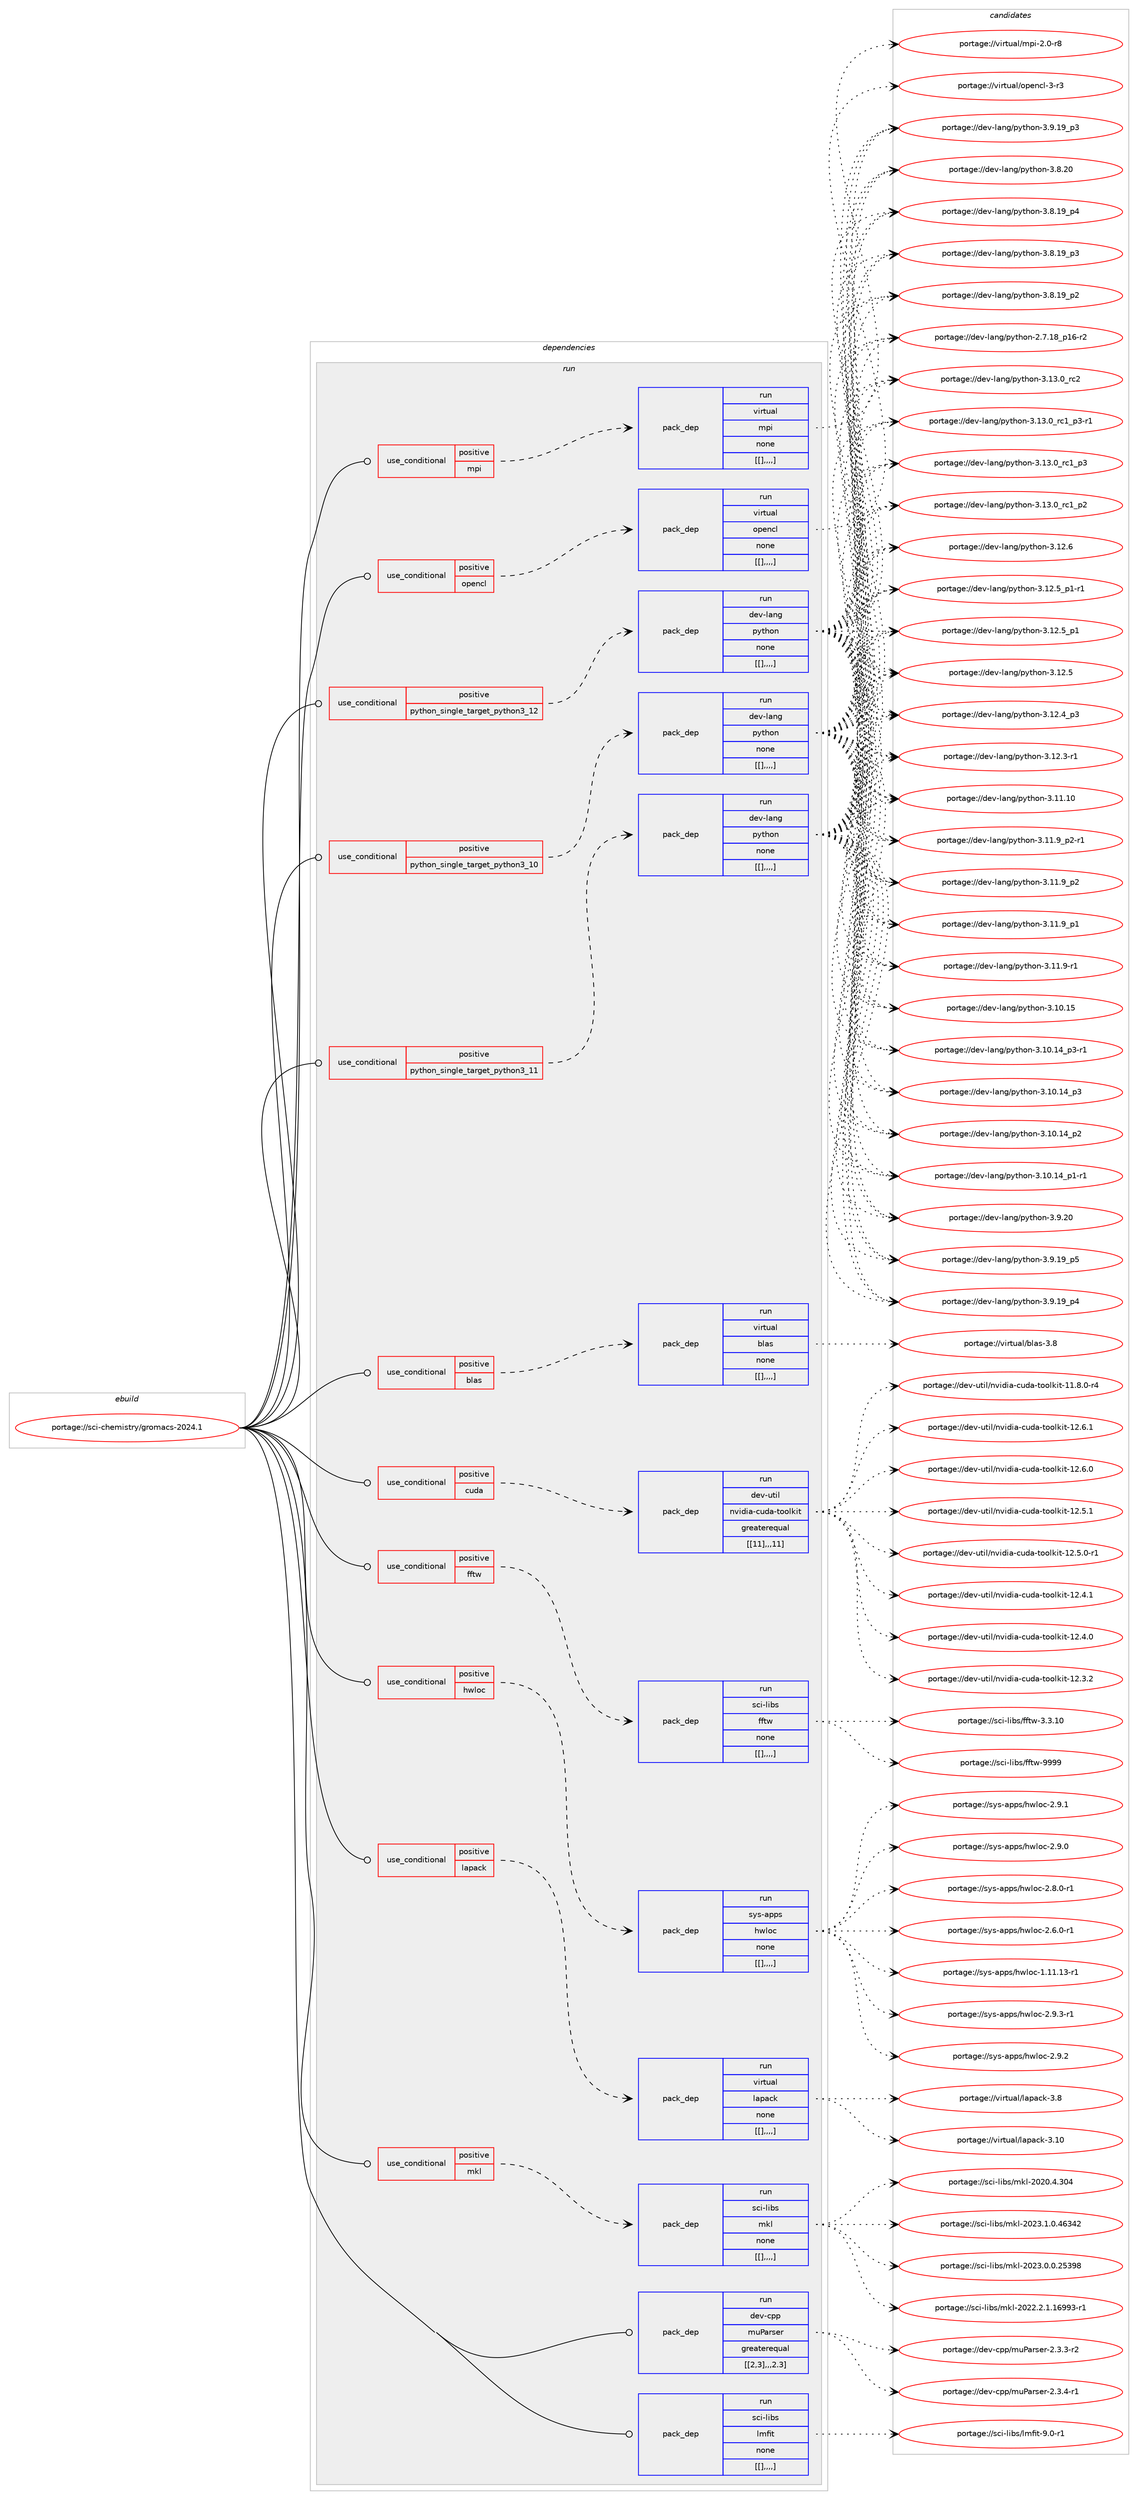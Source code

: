 digraph prolog {

# *************
# Graph options
# *************

newrank=true;
concentrate=true;
compound=true;
graph [rankdir=LR,fontname=Helvetica,fontsize=10,ranksep=1.5];#, ranksep=2.5, nodesep=0.2];
edge  [arrowhead=vee];
node  [fontname=Helvetica,fontsize=10];

# **********
# The ebuild
# **********

subgraph cluster_leftcol {
color=gray;
label=<<i>ebuild</i>>;
id [label="portage://sci-chemistry/gromacs-2024.1", color=red, width=4, href="../sci-chemistry/gromacs-2024.1.svg"];
}

# ****************
# The dependencies
# ****************

subgraph cluster_midcol {
color=gray;
label=<<i>dependencies</i>>;
subgraph cluster_compile {
fillcolor="#eeeeee";
style=filled;
label=<<i>compile</i>>;
}
subgraph cluster_compileandrun {
fillcolor="#eeeeee";
style=filled;
label=<<i>compile and run</i>>;
}
subgraph cluster_run {
fillcolor="#eeeeee";
style=filled;
label=<<i>run</i>>;
subgraph cond108064 {
dependency409886 [label=<<TABLE BORDER="0" CELLBORDER="1" CELLSPACING="0" CELLPADDING="4"><TR><TD ROWSPAN="3" CELLPADDING="10">use_conditional</TD></TR><TR><TD>positive</TD></TR><TR><TD>blas</TD></TR></TABLE>>, shape=none, color=red];
subgraph pack298861 {
dependency409887 [label=<<TABLE BORDER="0" CELLBORDER="1" CELLSPACING="0" CELLPADDING="4" WIDTH="220"><TR><TD ROWSPAN="6" CELLPADDING="30">pack_dep</TD></TR><TR><TD WIDTH="110">run</TD></TR><TR><TD>virtual</TD></TR><TR><TD>blas</TD></TR><TR><TD>none</TD></TR><TR><TD>[[],,,,]</TD></TR></TABLE>>, shape=none, color=blue];
}
dependency409886:e -> dependency409887:w [weight=20,style="dashed",arrowhead="vee"];
}
id:e -> dependency409886:w [weight=20,style="solid",arrowhead="odot"];
subgraph cond108065 {
dependency409888 [label=<<TABLE BORDER="0" CELLBORDER="1" CELLSPACING="0" CELLPADDING="4"><TR><TD ROWSPAN="3" CELLPADDING="10">use_conditional</TD></TR><TR><TD>positive</TD></TR><TR><TD>cuda</TD></TR></TABLE>>, shape=none, color=red];
subgraph pack298862 {
dependency409889 [label=<<TABLE BORDER="0" CELLBORDER="1" CELLSPACING="0" CELLPADDING="4" WIDTH="220"><TR><TD ROWSPAN="6" CELLPADDING="30">pack_dep</TD></TR><TR><TD WIDTH="110">run</TD></TR><TR><TD>dev-util</TD></TR><TR><TD>nvidia-cuda-toolkit</TD></TR><TR><TD>greaterequal</TD></TR><TR><TD>[[11],,,11]</TD></TR></TABLE>>, shape=none, color=blue];
}
dependency409888:e -> dependency409889:w [weight=20,style="dashed",arrowhead="vee"];
}
id:e -> dependency409888:w [weight=20,style="solid",arrowhead="odot"];
subgraph cond108066 {
dependency409890 [label=<<TABLE BORDER="0" CELLBORDER="1" CELLSPACING="0" CELLPADDING="4"><TR><TD ROWSPAN="3" CELLPADDING="10">use_conditional</TD></TR><TR><TD>positive</TD></TR><TR><TD>fftw</TD></TR></TABLE>>, shape=none, color=red];
subgraph pack298863 {
dependency409891 [label=<<TABLE BORDER="0" CELLBORDER="1" CELLSPACING="0" CELLPADDING="4" WIDTH="220"><TR><TD ROWSPAN="6" CELLPADDING="30">pack_dep</TD></TR><TR><TD WIDTH="110">run</TD></TR><TR><TD>sci-libs</TD></TR><TR><TD>fftw</TD></TR><TR><TD>none</TD></TR><TR><TD>[[],,,,]</TD></TR></TABLE>>, shape=none, color=blue];
}
dependency409890:e -> dependency409891:w [weight=20,style="dashed",arrowhead="vee"];
}
id:e -> dependency409890:w [weight=20,style="solid",arrowhead="odot"];
subgraph cond108067 {
dependency409892 [label=<<TABLE BORDER="0" CELLBORDER="1" CELLSPACING="0" CELLPADDING="4"><TR><TD ROWSPAN="3" CELLPADDING="10">use_conditional</TD></TR><TR><TD>positive</TD></TR><TR><TD>hwloc</TD></TR></TABLE>>, shape=none, color=red];
subgraph pack298864 {
dependency409893 [label=<<TABLE BORDER="0" CELLBORDER="1" CELLSPACING="0" CELLPADDING="4" WIDTH="220"><TR><TD ROWSPAN="6" CELLPADDING="30">pack_dep</TD></TR><TR><TD WIDTH="110">run</TD></TR><TR><TD>sys-apps</TD></TR><TR><TD>hwloc</TD></TR><TR><TD>none</TD></TR><TR><TD>[[],,,,]</TD></TR></TABLE>>, shape=none, color=blue];
}
dependency409892:e -> dependency409893:w [weight=20,style="dashed",arrowhead="vee"];
}
id:e -> dependency409892:w [weight=20,style="solid",arrowhead="odot"];
subgraph cond108068 {
dependency409894 [label=<<TABLE BORDER="0" CELLBORDER="1" CELLSPACING="0" CELLPADDING="4"><TR><TD ROWSPAN="3" CELLPADDING="10">use_conditional</TD></TR><TR><TD>positive</TD></TR><TR><TD>lapack</TD></TR></TABLE>>, shape=none, color=red];
subgraph pack298865 {
dependency409895 [label=<<TABLE BORDER="0" CELLBORDER="1" CELLSPACING="0" CELLPADDING="4" WIDTH="220"><TR><TD ROWSPAN="6" CELLPADDING="30">pack_dep</TD></TR><TR><TD WIDTH="110">run</TD></TR><TR><TD>virtual</TD></TR><TR><TD>lapack</TD></TR><TR><TD>none</TD></TR><TR><TD>[[],,,,]</TD></TR></TABLE>>, shape=none, color=blue];
}
dependency409894:e -> dependency409895:w [weight=20,style="dashed",arrowhead="vee"];
}
id:e -> dependency409894:w [weight=20,style="solid",arrowhead="odot"];
subgraph cond108069 {
dependency409896 [label=<<TABLE BORDER="0" CELLBORDER="1" CELLSPACING="0" CELLPADDING="4"><TR><TD ROWSPAN="3" CELLPADDING="10">use_conditional</TD></TR><TR><TD>positive</TD></TR><TR><TD>mkl</TD></TR></TABLE>>, shape=none, color=red];
subgraph pack298866 {
dependency409897 [label=<<TABLE BORDER="0" CELLBORDER="1" CELLSPACING="0" CELLPADDING="4" WIDTH="220"><TR><TD ROWSPAN="6" CELLPADDING="30">pack_dep</TD></TR><TR><TD WIDTH="110">run</TD></TR><TR><TD>sci-libs</TD></TR><TR><TD>mkl</TD></TR><TR><TD>none</TD></TR><TR><TD>[[],,,,]</TD></TR></TABLE>>, shape=none, color=blue];
}
dependency409896:e -> dependency409897:w [weight=20,style="dashed",arrowhead="vee"];
}
id:e -> dependency409896:w [weight=20,style="solid",arrowhead="odot"];
subgraph cond108070 {
dependency409898 [label=<<TABLE BORDER="0" CELLBORDER="1" CELLSPACING="0" CELLPADDING="4"><TR><TD ROWSPAN="3" CELLPADDING="10">use_conditional</TD></TR><TR><TD>positive</TD></TR><TR><TD>mpi</TD></TR></TABLE>>, shape=none, color=red];
subgraph pack298867 {
dependency409899 [label=<<TABLE BORDER="0" CELLBORDER="1" CELLSPACING="0" CELLPADDING="4" WIDTH="220"><TR><TD ROWSPAN="6" CELLPADDING="30">pack_dep</TD></TR><TR><TD WIDTH="110">run</TD></TR><TR><TD>virtual</TD></TR><TR><TD>mpi</TD></TR><TR><TD>none</TD></TR><TR><TD>[[],,,,]</TD></TR></TABLE>>, shape=none, color=blue];
}
dependency409898:e -> dependency409899:w [weight=20,style="dashed",arrowhead="vee"];
}
id:e -> dependency409898:w [weight=20,style="solid",arrowhead="odot"];
subgraph cond108071 {
dependency409900 [label=<<TABLE BORDER="0" CELLBORDER="1" CELLSPACING="0" CELLPADDING="4"><TR><TD ROWSPAN="3" CELLPADDING="10">use_conditional</TD></TR><TR><TD>positive</TD></TR><TR><TD>opencl</TD></TR></TABLE>>, shape=none, color=red];
subgraph pack298868 {
dependency409901 [label=<<TABLE BORDER="0" CELLBORDER="1" CELLSPACING="0" CELLPADDING="4" WIDTH="220"><TR><TD ROWSPAN="6" CELLPADDING="30">pack_dep</TD></TR><TR><TD WIDTH="110">run</TD></TR><TR><TD>virtual</TD></TR><TR><TD>opencl</TD></TR><TR><TD>none</TD></TR><TR><TD>[[],,,,]</TD></TR></TABLE>>, shape=none, color=blue];
}
dependency409900:e -> dependency409901:w [weight=20,style="dashed",arrowhead="vee"];
}
id:e -> dependency409900:w [weight=20,style="solid",arrowhead="odot"];
subgraph cond108072 {
dependency409902 [label=<<TABLE BORDER="0" CELLBORDER="1" CELLSPACING="0" CELLPADDING="4"><TR><TD ROWSPAN="3" CELLPADDING="10">use_conditional</TD></TR><TR><TD>positive</TD></TR><TR><TD>python_single_target_python3_10</TD></TR></TABLE>>, shape=none, color=red];
subgraph pack298869 {
dependency409903 [label=<<TABLE BORDER="0" CELLBORDER="1" CELLSPACING="0" CELLPADDING="4" WIDTH="220"><TR><TD ROWSPAN="6" CELLPADDING="30">pack_dep</TD></TR><TR><TD WIDTH="110">run</TD></TR><TR><TD>dev-lang</TD></TR><TR><TD>python</TD></TR><TR><TD>none</TD></TR><TR><TD>[[],,,,]</TD></TR></TABLE>>, shape=none, color=blue];
}
dependency409902:e -> dependency409903:w [weight=20,style="dashed",arrowhead="vee"];
}
id:e -> dependency409902:w [weight=20,style="solid",arrowhead="odot"];
subgraph cond108073 {
dependency409904 [label=<<TABLE BORDER="0" CELLBORDER="1" CELLSPACING="0" CELLPADDING="4"><TR><TD ROWSPAN="3" CELLPADDING="10">use_conditional</TD></TR><TR><TD>positive</TD></TR><TR><TD>python_single_target_python3_11</TD></TR></TABLE>>, shape=none, color=red];
subgraph pack298870 {
dependency409905 [label=<<TABLE BORDER="0" CELLBORDER="1" CELLSPACING="0" CELLPADDING="4" WIDTH="220"><TR><TD ROWSPAN="6" CELLPADDING="30">pack_dep</TD></TR><TR><TD WIDTH="110">run</TD></TR><TR><TD>dev-lang</TD></TR><TR><TD>python</TD></TR><TR><TD>none</TD></TR><TR><TD>[[],,,,]</TD></TR></TABLE>>, shape=none, color=blue];
}
dependency409904:e -> dependency409905:w [weight=20,style="dashed",arrowhead="vee"];
}
id:e -> dependency409904:w [weight=20,style="solid",arrowhead="odot"];
subgraph cond108074 {
dependency409906 [label=<<TABLE BORDER="0" CELLBORDER="1" CELLSPACING="0" CELLPADDING="4"><TR><TD ROWSPAN="3" CELLPADDING="10">use_conditional</TD></TR><TR><TD>positive</TD></TR><TR><TD>python_single_target_python3_12</TD></TR></TABLE>>, shape=none, color=red];
subgraph pack298871 {
dependency409907 [label=<<TABLE BORDER="0" CELLBORDER="1" CELLSPACING="0" CELLPADDING="4" WIDTH="220"><TR><TD ROWSPAN="6" CELLPADDING="30">pack_dep</TD></TR><TR><TD WIDTH="110">run</TD></TR><TR><TD>dev-lang</TD></TR><TR><TD>python</TD></TR><TR><TD>none</TD></TR><TR><TD>[[],,,,]</TD></TR></TABLE>>, shape=none, color=blue];
}
dependency409906:e -> dependency409907:w [weight=20,style="dashed",arrowhead="vee"];
}
id:e -> dependency409906:w [weight=20,style="solid",arrowhead="odot"];
subgraph pack298872 {
dependency409908 [label=<<TABLE BORDER="0" CELLBORDER="1" CELLSPACING="0" CELLPADDING="4" WIDTH="220"><TR><TD ROWSPAN="6" CELLPADDING="30">pack_dep</TD></TR><TR><TD WIDTH="110">run</TD></TR><TR><TD>dev-cpp</TD></TR><TR><TD>muParser</TD></TR><TR><TD>greaterequal</TD></TR><TR><TD>[[2,3],,,2.3]</TD></TR></TABLE>>, shape=none, color=blue];
}
id:e -> dependency409908:w [weight=20,style="solid",arrowhead="odot"];
subgraph pack298873 {
dependency409909 [label=<<TABLE BORDER="0" CELLBORDER="1" CELLSPACING="0" CELLPADDING="4" WIDTH="220"><TR><TD ROWSPAN="6" CELLPADDING="30">pack_dep</TD></TR><TR><TD WIDTH="110">run</TD></TR><TR><TD>sci-libs</TD></TR><TR><TD>lmfit</TD></TR><TR><TD>none</TD></TR><TR><TD>[[],,,,]</TD></TR></TABLE>>, shape=none, color=blue];
}
id:e -> dependency409909:w [weight=20,style="solid",arrowhead="odot"];
}
}

# **************
# The candidates
# **************

subgraph cluster_choices {
rank=same;
color=gray;
label=<<i>candidates</i>>;

subgraph choice298861 {
color=black;
nodesep=1;
choice1181051141161179710847981089711545514656 [label="portage://virtual/blas-3.8", color=red, width=4,href="../virtual/blas-3.8.svg"];
dependency409887:e -> choice1181051141161179710847981089711545514656:w [style=dotted,weight="100"];
}
subgraph choice298862 {
color=black;
nodesep=1;
choice1001011184511711610510847110118105100105974599117100974511611111110810710511645495046544649 [label="portage://dev-util/nvidia-cuda-toolkit-12.6.1", color=red, width=4,href="../dev-util/nvidia-cuda-toolkit-12.6.1.svg"];
choice1001011184511711610510847110118105100105974599117100974511611111110810710511645495046544648 [label="portage://dev-util/nvidia-cuda-toolkit-12.6.0", color=red, width=4,href="../dev-util/nvidia-cuda-toolkit-12.6.0.svg"];
choice1001011184511711610510847110118105100105974599117100974511611111110810710511645495046534649 [label="portage://dev-util/nvidia-cuda-toolkit-12.5.1", color=red, width=4,href="../dev-util/nvidia-cuda-toolkit-12.5.1.svg"];
choice10010111845117116105108471101181051001059745991171009745116111111108107105116454950465346484511449 [label="portage://dev-util/nvidia-cuda-toolkit-12.5.0-r1", color=red, width=4,href="../dev-util/nvidia-cuda-toolkit-12.5.0-r1.svg"];
choice1001011184511711610510847110118105100105974599117100974511611111110810710511645495046524649 [label="portage://dev-util/nvidia-cuda-toolkit-12.4.1", color=red, width=4,href="../dev-util/nvidia-cuda-toolkit-12.4.1.svg"];
choice1001011184511711610510847110118105100105974599117100974511611111110810710511645495046524648 [label="portage://dev-util/nvidia-cuda-toolkit-12.4.0", color=red, width=4,href="../dev-util/nvidia-cuda-toolkit-12.4.0.svg"];
choice1001011184511711610510847110118105100105974599117100974511611111110810710511645495046514650 [label="portage://dev-util/nvidia-cuda-toolkit-12.3.2", color=red, width=4,href="../dev-util/nvidia-cuda-toolkit-12.3.2.svg"];
choice10010111845117116105108471101181051001059745991171009745116111111108107105116454949465646484511452 [label="portage://dev-util/nvidia-cuda-toolkit-11.8.0-r4", color=red, width=4,href="../dev-util/nvidia-cuda-toolkit-11.8.0-r4.svg"];
dependency409889:e -> choice1001011184511711610510847110118105100105974599117100974511611111110810710511645495046544649:w [style=dotted,weight="100"];
dependency409889:e -> choice1001011184511711610510847110118105100105974599117100974511611111110810710511645495046544648:w [style=dotted,weight="100"];
dependency409889:e -> choice1001011184511711610510847110118105100105974599117100974511611111110810710511645495046534649:w [style=dotted,weight="100"];
dependency409889:e -> choice10010111845117116105108471101181051001059745991171009745116111111108107105116454950465346484511449:w [style=dotted,weight="100"];
dependency409889:e -> choice1001011184511711610510847110118105100105974599117100974511611111110810710511645495046524649:w [style=dotted,weight="100"];
dependency409889:e -> choice1001011184511711610510847110118105100105974599117100974511611111110810710511645495046524648:w [style=dotted,weight="100"];
dependency409889:e -> choice1001011184511711610510847110118105100105974599117100974511611111110810710511645495046514650:w [style=dotted,weight="100"];
dependency409889:e -> choice10010111845117116105108471101181051001059745991171009745116111111108107105116454949465646484511452:w [style=dotted,weight="100"];
}
subgraph choice298863 {
color=black;
nodesep=1;
choice115991054510810598115471021021161194557575757 [label="portage://sci-libs/fftw-9999", color=red, width=4,href="../sci-libs/fftw-9999.svg"];
choice1159910545108105981154710210211611945514651464948 [label="portage://sci-libs/fftw-3.3.10", color=red, width=4,href="../sci-libs/fftw-3.3.10.svg"];
dependency409891:e -> choice115991054510810598115471021021161194557575757:w [style=dotted,weight="100"];
dependency409891:e -> choice1159910545108105981154710210211611945514651464948:w [style=dotted,weight="100"];
}
subgraph choice298864 {
color=black;
nodesep=1;
choice115121115459711211211547104119108111994550465746514511449 [label="portage://sys-apps/hwloc-2.9.3-r1", color=red, width=4,href="../sys-apps/hwloc-2.9.3-r1.svg"];
choice11512111545971121121154710411910811199455046574650 [label="portage://sys-apps/hwloc-2.9.2", color=red, width=4,href="../sys-apps/hwloc-2.9.2.svg"];
choice11512111545971121121154710411910811199455046574649 [label="portage://sys-apps/hwloc-2.9.1", color=red, width=4,href="../sys-apps/hwloc-2.9.1.svg"];
choice11512111545971121121154710411910811199455046574648 [label="portage://sys-apps/hwloc-2.9.0", color=red, width=4,href="../sys-apps/hwloc-2.9.0.svg"];
choice115121115459711211211547104119108111994550465646484511449 [label="portage://sys-apps/hwloc-2.8.0-r1", color=red, width=4,href="../sys-apps/hwloc-2.8.0-r1.svg"];
choice115121115459711211211547104119108111994550465446484511449 [label="portage://sys-apps/hwloc-2.6.0-r1", color=red, width=4,href="../sys-apps/hwloc-2.6.0-r1.svg"];
choice1151211154597112112115471041191081119945494649494649514511449 [label="portage://sys-apps/hwloc-1.11.13-r1", color=red, width=4,href="../sys-apps/hwloc-1.11.13-r1.svg"];
dependency409893:e -> choice115121115459711211211547104119108111994550465746514511449:w [style=dotted,weight="100"];
dependency409893:e -> choice11512111545971121121154710411910811199455046574650:w [style=dotted,weight="100"];
dependency409893:e -> choice11512111545971121121154710411910811199455046574649:w [style=dotted,weight="100"];
dependency409893:e -> choice11512111545971121121154710411910811199455046574648:w [style=dotted,weight="100"];
dependency409893:e -> choice115121115459711211211547104119108111994550465646484511449:w [style=dotted,weight="100"];
dependency409893:e -> choice115121115459711211211547104119108111994550465446484511449:w [style=dotted,weight="100"];
dependency409893:e -> choice1151211154597112112115471041191081119945494649494649514511449:w [style=dotted,weight="100"];
}
subgraph choice298865 {
color=black;
nodesep=1;
choice11810511411611797108471089711297991074551464948 [label="portage://virtual/lapack-3.10", color=red, width=4,href="../virtual/lapack-3.10.svg"];
choice118105114116117971084710897112979910745514656 [label="portage://virtual/lapack-3.8", color=red, width=4,href="../virtual/lapack-3.8.svg"];
dependency409895:e -> choice11810511411611797108471089711297991074551464948:w [style=dotted,weight="100"];
dependency409895:e -> choice118105114116117971084710897112979910745514656:w [style=dotted,weight="100"];
}
subgraph choice298866 {
color=black;
nodesep=1;
choice11599105451081059811547109107108455048505146494648465254515250 [label="portage://sci-libs/mkl-2023.1.0.46342", color=red, width=4,href="../sci-libs/mkl-2023.1.0.46342.svg"];
choice11599105451081059811547109107108455048505146484648465053515756 [label="portage://sci-libs/mkl-2023.0.0.25398", color=red, width=4,href="../sci-libs/mkl-2023.0.0.25398.svg"];
choice115991054510810598115471091071084550485050465046494649545757514511449 [label="portage://sci-libs/mkl-2022.2.1.16993-r1", color=red, width=4,href="../sci-libs/mkl-2022.2.1.16993-r1.svg"];
choice115991054510810598115471091071084550485048465246514852 [label="portage://sci-libs/mkl-2020.4.304", color=red, width=4,href="../sci-libs/mkl-2020.4.304.svg"];
dependency409897:e -> choice11599105451081059811547109107108455048505146494648465254515250:w [style=dotted,weight="100"];
dependency409897:e -> choice11599105451081059811547109107108455048505146484648465053515756:w [style=dotted,weight="100"];
dependency409897:e -> choice115991054510810598115471091071084550485050465046494649545757514511449:w [style=dotted,weight="100"];
dependency409897:e -> choice115991054510810598115471091071084550485048465246514852:w [style=dotted,weight="100"];
}
subgraph choice298867 {
color=black;
nodesep=1;
choice1181051141161179710847109112105455046484511456 [label="portage://virtual/mpi-2.0-r8", color=red, width=4,href="../virtual/mpi-2.0-r8.svg"];
dependency409899:e -> choice1181051141161179710847109112105455046484511456:w [style=dotted,weight="100"];
}
subgraph choice298868 {
color=black;
nodesep=1;
choice11810511411611797108471111121011109910845514511451 [label="portage://virtual/opencl-3-r3", color=red, width=4,href="../virtual/opencl-3-r3.svg"];
dependency409901:e -> choice11810511411611797108471111121011109910845514511451:w [style=dotted,weight="100"];
}
subgraph choice298869 {
color=black;
nodesep=1;
choice10010111845108971101034711212111610411111045514649514648951149950 [label="portage://dev-lang/python-3.13.0_rc2", color=red, width=4,href="../dev-lang/python-3.13.0_rc2.svg"];
choice1001011184510897110103471121211161041111104551464951464895114994995112514511449 [label="portage://dev-lang/python-3.13.0_rc1_p3-r1", color=red, width=4,href="../dev-lang/python-3.13.0_rc1_p3-r1.svg"];
choice100101118451089711010347112121116104111110455146495146489511499499511251 [label="portage://dev-lang/python-3.13.0_rc1_p3", color=red, width=4,href="../dev-lang/python-3.13.0_rc1_p3.svg"];
choice100101118451089711010347112121116104111110455146495146489511499499511250 [label="portage://dev-lang/python-3.13.0_rc1_p2", color=red, width=4,href="../dev-lang/python-3.13.0_rc1_p2.svg"];
choice10010111845108971101034711212111610411111045514649504654 [label="portage://dev-lang/python-3.12.6", color=red, width=4,href="../dev-lang/python-3.12.6.svg"];
choice1001011184510897110103471121211161041111104551464950465395112494511449 [label="portage://dev-lang/python-3.12.5_p1-r1", color=red, width=4,href="../dev-lang/python-3.12.5_p1-r1.svg"];
choice100101118451089711010347112121116104111110455146495046539511249 [label="portage://dev-lang/python-3.12.5_p1", color=red, width=4,href="../dev-lang/python-3.12.5_p1.svg"];
choice10010111845108971101034711212111610411111045514649504653 [label="portage://dev-lang/python-3.12.5", color=red, width=4,href="../dev-lang/python-3.12.5.svg"];
choice100101118451089711010347112121116104111110455146495046529511251 [label="portage://dev-lang/python-3.12.4_p3", color=red, width=4,href="../dev-lang/python-3.12.4_p3.svg"];
choice100101118451089711010347112121116104111110455146495046514511449 [label="portage://dev-lang/python-3.12.3-r1", color=red, width=4,href="../dev-lang/python-3.12.3-r1.svg"];
choice1001011184510897110103471121211161041111104551464949464948 [label="portage://dev-lang/python-3.11.10", color=red, width=4,href="../dev-lang/python-3.11.10.svg"];
choice1001011184510897110103471121211161041111104551464949465795112504511449 [label="portage://dev-lang/python-3.11.9_p2-r1", color=red, width=4,href="../dev-lang/python-3.11.9_p2-r1.svg"];
choice100101118451089711010347112121116104111110455146494946579511250 [label="portage://dev-lang/python-3.11.9_p2", color=red, width=4,href="../dev-lang/python-3.11.9_p2.svg"];
choice100101118451089711010347112121116104111110455146494946579511249 [label="portage://dev-lang/python-3.11.9_p1", color=red, width=4,href="../dev-lang/python-3.11.9_p1.svg"];
choice100101118451089711010347112121116104111110455146494946574511449 [label="portage://dev-lang/python-3.11.9-r1", color=red, width=4,href="../dev-lang/python-3.11.9-r1.svg"];
choice1001011184510897110103471121211161041111104551464948464953 [label="portage://dev-lang/python-3.10.15", color=red, width=4,href="../dev-lang/python-3.10.15.svg"];
choice100101118451089711010347112121116104111110455146494846495295112514511449 [label="portage://dev-lang/python-3.10.14_p3-r1", color=red, width=4,href="../dev-lang/python-3.10.14_p3-r1.svg"];
choice10010111845108971101034711212111610411111045514649484649529511251 [label="portage://dev-lang/python-3.10.14_p3", color=red, width=4,href="../dev-lang/python-3.10.14_p3.svg"];
choice10010111845108971101034711212111610411111045514649484649529511250 [label="portage://dev-lang/python-3.10.14_p2", color=red, width=4,href="../dev-lang/python-3.10.14_p2.svg"];
choice100101118451089711010347112121116104111110455146494846495295112494511449 [label="portage://dev-lang/python-3.10.14_p1-r1", color=red, width=4,href="../dev-lang/python-3.10.14_p1-r1.svg"];
choice10010111845108971101034711212111610411111045514657465048 [label="portage://dev-lang/python-3.9.20", color=red, width=4,href="../dev-lang/python-3.9.20.svg"];
choice100101118451089711010347112121116104111110455146574649579511253 [label="portage://dev-lang/python-3.9.19_p5", color=red, width=4,href="../dev-lang/python-3.9.19_p5.svg"];
choice100101118451089711010347112121116104111110455146574649579511252 [label="portage://dev-lang/python-3.9.19_p4", color=red, width=4,href="../dev-lang/python-3.9.19_p4.svg"];
choice100101118451089711010347112121116104111110455146574649579511251 [label="portage://dev-lang/python-3.9.19_p3", color=red, width=4,href="../dev-lang/python-3.9.19_p3.svg"];
choice10010111845108971101034711212111610411111045514656465048 [label="portage://dev-lang/python-3.8.20", color=red, width=4,href="../dev-lang/python-3.8.20.svg"];
choice100101118451089711010347112121116104111110455146564649579511252 [label="portage://dev-lang/python-3.8.19_p4", color=red, width=4,href="../dev-lang/python-3.8.19_p4.svg"];
choice100101118451089711010347112121116104111110455146564649579511251 [label="portage://dev-lang/python-3.8.19_p3", color=red, width=4,href="../dev-lang/python-3.8.19_p3.svg"];
choice100101118451089711010347112121116104111110455146564649579511250 [label="portage://dev-lang/python-3.8.19_p2", color=red, width=4,href="../dev-lang/python-3.8.19_p2.svg"];
choice100101118451089711010347112121116104111110455046554649569511249544511450 [label="portage://dev-lang/python-2.7.18_p16-r2", color=red, width=4,href="../dev-lang/python-2.7.18_p16-r2.svg"];
dependency409903:e -> choice10010111845108971101034711212111610411111045514649514648951149950:w [style=dotted,weight="100"];
dependency409903:e -> choice1001011184510897110103471121211161041111104551464951464895114994995112514511449:w [style=dotted,weight="100"];
dependency409903:e -> choice100101118451089711010347112121116104111110455146495146489511499499511251:w [style=dotted,weight="100"];
dependency409903:e -> choice100101118451089711010347112121116104111110455146495146489511499499511250:w [style=dotted,weight="100"];
dependency409903:e -> choice10010111845108971101034711212111610411111045514649504654:w [style=dotted,weight="100"];
dependency409903:e -> choice1001011184510897110103471121211161041111104551464950465395112494511449:w [style=dotted,weight="100"];
dependency409903:e -> choice100101118451089711010347112121116104111110455146495046539511249:w [style=dotted,weight="100"];
dependency409903:e -> choice10010111845108971101034711212111610411111045514649504653:w [style=dotted,weight="100"];
dependency409903:e -> choice100101118451089711010347112121116104111110455146495046529511251:w [style=dotted,weight="100"];
dependency409903:e -> choice100101118451089711010347112121116104111110455146495046514511449:w [style=dotted,weight="100"];
dependency409903:e -> choice1001011184510897110103471121211161041111104551464949464948:w [style=dotted,weight="100"];
dependency409903:e -> choice1001011184510897110103471121211161041111104551464949465795112504511449:w [style=dotted,weight="100"];
dependency409903:e -> choice100101118451089711010347112121116104111110455146494946579511250:w [style=dotted,weight="100"];
dependency409903:e -> choice100101118451089711010347112121116104111110455146494946579511249:w [style=dotted,weight="100"];
dependency409903:e -> choice100101118451089711010347112121116104111110455146494946574511449:w [style=dotted,weight="100"];
dependency409903:e -> choice1001011184510897110103471121211161041111104551464948464953:w [style=dotted,weight="100"];
dependency409903:e -> choice100101118451089711010347112121116104111110455146494846495295112514511449:w [style=dotted,weight="100"];
dependency409903:e -> choice10010111845108971101034711212111610411111045514649484649529511251:w [style=dotted,weight="100"];
dependency409903:e -> choice10010111845108971101034711212111610411111045514649484649529511250:w [style=dotted,weight="100"];
dependency409903:e -> choice100101118451089711010347112121116104111110455146494846495295112494511449:w [style=dotted,weight="100"];
dependency409903:e -> choice10010111845108971101034711212111610411111045514657465048:w [style=dotted,weight="100"];
dependency409903:e -> choice100101118451089711010347112121116104111110455146574649579511253:w [style=dotted,weight="100"];
dependency409903:e -> choice100101118451089711010347112121116104111110455146574649579511252:w [style=dotted,weight="100"];
dependency409903:e -> choice100101118451089711010347112121116104111110455146574649579511251:w [style=dotted,weight="100"];
dependency409903:e -> choice10010111845108971101034711212111610411111045514656465048:w [style=dotted,weight="100"];
dependency409903:e -> choice100101118451089711010347112121116104111110455146564649579511252:w [style=dotted,weight="100"];
dependency409903:e -> choice100101118451089711010347112121116104111110455146564649579511251:w [style=dotted,weight="100"];
dependency409903:e -> choice100101118451089711010347112121116104111110455146564649579511250:w [style=dotted,weight="100"];
dependency409903:e -> choice100101118451089711010347112121116104111110455046554649569511249544511450:w [style=dotted,weight="100"];
}
subgraph choice298870 {
color=black;
nodesep=1;
choice10010111845108971101034711212111610411111045514649514648951149950 [label="portage://dev-lang/python-3.13.0_rc2", color=red, width=4,href="../dev-lang/python-3.13.0_rc2.svg"];
choice1001011184510897110103471121211161041111104551464951464895114994995112514511449 [label="portage://dev-lang/python-3.13.0_rc1_p3-r1", color=red, width=4,href="../dev-lang/python-3.13.0_rc1_p3-r1.svg"];
choice100101118451089711010347112121116104111110455146495146489511499499511251 [label="portage://dev-lang/python-3.13.0_rc1_p3", color=red, width=4,href="../dev-lang/python-3.13.0_rc1_p3.svg"];
choice100101118451089711010347112121116104111110455146495146489511499499511250 [label="portage://dev-lang/python-3.13.0_rc1_p2", color=red, width=4,href="../dev-lang/python-3.13.0_rc1_p2.svg"];
choice10010111845108971101034711212111610411111045514649504654 [label="portage://dev-lang/python-3.12.6", color=red, width=4,href="../dev-lang/python-3.12.6.svg"];
choice1001011184510897110103471121211161041111104551464950465395112494511449 [label="portage://dev-lang/python-3.12.5_p1-r1", color=red, width=4,href="../dev-lang/python-3.12.5_p1-r1.svg"];
choice100101118451089711010347112121116104111110455146495046539511249 [label="portage://dev-lang/python-3.12.5_p1", color=red, width=4,href="../dev-lang/python-3.12.5_p1.svg"];
choice10010111845108971101034711212111610411111045514649504653 [label="portage://dev-lang/python-3.12.5", color=red, width=4,href="../dev-lang/python-3.12.5.svg"];
choice100101118451089711010347112121116104111110455146495046529511251 [label="portage://dev-lang/python-3.12.4_p3", color=red, width=4,href="../dev-lang/python-3.12.4_p3.svg"];
choice100101118451089711010347112121116104111110455146495046514511449 [label="portage://dev-lang/python-3.12.3-r1", color=red, width=4,href="../dev-lang/python-3.12.3-r1.svg"];
choice1001011184510897110103471121211161041111104551464949464948 [label="portage://dev-lang/python-3.11.10", color=red, width=4,href="../dev-lang/python-3.11.10.svg"];
choice1001011184510897110103471121211161041111104551464949465795112504511449 [label="portage://dev-lang/python-3.11.9_p2-r1", color=red, width=4,href="../dev-lang/python-3.11.9_p2-r1.svg"];
choice100101118451089711010347112121116104111110455146494946579511250 [label="portage://dev-lang/python-3.11.9_p2", color=red, width=4,href="../dev-lang/python-3.11.9_p2.svg"];
choice100101118451089711010347112121116104111110455146494946579511249 [label="portage://dev-lang/python-3.11.9_p1", color=red, width=4,href="../dev-lang/python-3.11.9_p1.svg"];
choice100101118451089711010347112121116104111110455146494946574511449 [label="portage://dev-lang/python-3.11.9-r1", color=red, width=4,href="../dev-lang/python-3.11.9-r1.svg"];
choice1001011184510897110103471121211161041111104551464948464953 [label="portage://dev-lang/python-3.10.15", color=red, width=4,href="../dev-lang/python-3.10.15.svg"];
choice100101118451089711010347112121116104111110455146494846495295112514511449 [label="portage://dev-lang/python-3.10.14_p3-r1", color=red, width=4,href="../dev-lang/python-3.10.14_p3-r1.svg"];
choice10010111845108971101034711212111610411111045514649484649529511251 [label="portage://dev-lang/python-3.10.14_p3", color=red, width=4,href="../dev-lang/python-3.10.14_p3.svg"];
choice10010111845108971101034711212111610411111045514649484649529511250 [label="portage://dev-lang/python-3.10.14_p2", color=red, width=4,href="../dev-lang/python-3.10.14_p2.svg"];
choice100101118451089711010347112121116104111110455146494846495295112494511449 [label="portage://dev-lang/python-3.10.14_p1-r1", color=red, width=4,href="../dev-lang/python-3.10.14_p1-r1.svg"];
choice10010111845108971101034711212111610411111045514657465048 [label="portage://dev-lang/python-3.9.20", color=red, width=4,href="../dev-lang/python-3.9.20.svg"];
choice100101118451089711010347112121116104111110455146574649579511253 [label="portage://dev-lang/python-3.9.19_p5", color=red, width=4,href="../dev-lang/python-3.9.19_p5.svg"];
choice100101118451089711010347112121116104111110455146574649579511252 [label="portage://dev-lang/python-3.9.19_p4", color=red, width=4,href="../dev-lang/python-3.9.19_p4.svg"];
choice100101118451089711010347112121116104111110455146574649579511251 [label="portage://dev-lang/python-3.9.19_p3", color=red, width=4,href="../dev-lang/python-3.9.19_p3.svg"];
choice10010111845108971101034711212111610411111045514656465048 [label="portage://dev-lang/python-3.8.20", color=red, width=4,href="../dev-lang/python-3.8.20.svg"];
choice100101118451089711010347112121116104111110455146564649579511252 [label="portage://dev-lang/python-3.8.19_p4", color=red, width=4,href="../dev-lang/python-3.8.19_p4.svg"];
choice100101118451089711010347112121116104111110455146564649579511251 [label="portage://dev-lang/python-3.8.19_p3", color=red, width=4,href="../dev-lang/python-3.8.19_p3.svg"];
choice100101118451089711010347112121116104111110455146564649579511250 [label="portage://dev-lang/python-3.8.19_p2", color=red, width=4,href="../dev-lang/python-3.8.19_p2.svg"];
choice100101118451089711010347112121116104111110455046554649569511249544511450 [label="portage://dev-lang/python-2.7.18_p16-r2", color=red, width=4,href="../dev-lang/python-2.7.18_p16-r2.svg"];
dependency409905:e -> choice10010111845108971101034711212111610411111045514649514648951149950:w [style=dotted,weight="100"];
dependency409905:e -> choice1001011184510897110103471121211161041111104551464951464895114994995112514511449:w [style=dotted,weight="100"];
dependency409905:e -> choice100101118451089711010347112121116104111110455146495146489511499499511251:w [style=dotted,weight="100"];
dependency409905:e -> choice100101118451089711010347112121116104111110455146495146489511499499511250:w [style=dotted,weight="100"];
dependency409905:e -> choice10010111845108971101034711212111610411111045514649504654:w [style=dotted,weight="100"];
dependency409905:e -> choice1001011184510897110103471121211161041111104551464950465395112494511449:w [style=dotted,weight="100"];
dependency409905:e -> choice100101118451089711010347112121116104111110455146495046539511249:w [style=dotted,weight="100"];
dependency409905:e -> choice10010111845108971101034711212111610411111045514649504653:w [style=dotted,weight="100"];
dependency409905:e -> choice100101118451089711010347112121116104111110455146495046529511251:w [style=dotted,weight="100"];
dependency409905:e -> choice100101118451089711010347112121116104111110455146495046514511449:w [style=dotted,weight="100"];
dependency409905:e -> choice1001011184510897110103471121211161041111104551464949464948:w [style=dotted,weight="100"];
dependency409905:e -> choice1001011184510897110103471121211161041111104551464949465795112504511449:w [style=dotted,weight="100"];
dependency409905:e -> choice100101118451089711010347112121116104111110455146494946579511250:w [style=dotted,weight="100"];
dependency409905:e -> choice100101118451089711010347112121116104111110455146494946579511249:w [style=dotted,weight="100"];
dependency409905:e -> choice100101118451089711010347112121116104111110455146494946574511449:w [style=dotted,weight="100"];
dependency409905:e -> choice1001011184510897110103471121211161041111104551464948464953:w [style=dotted,weight="100"];
dependency409905:e -> choice100101118451089711010347112121116104111110455146494846495295112514511449:w [style=dotted,weight="100"];
dependency409905:e -> choice10010111845108971101034711212111610411111045514649484649529511251:w [style=dotted,weight="100"];
dependency409905:e -> choice10010111845108971101034711212111610411111045514649484649529511250:w [style=dotted,weight="100"];
dependency409905:e -> choice100101118451089711010347112121116104111110455146494846495295112494511449:w [style=dotted,weight="100"];
dependency409905:e -> choice10010111845108971101034711212111610411111045514657465048:w [style=dotted,weight="100"];
dependency409905:e -> choice100101118451089711010347112121116104111110455146574649579511253:w [style=dotted,weight="100"];
dependency409905:e -> choice100101118451089711010347112121116104111110455146574649579511252:w [style=dotted,weight="100"];
dependency409905:e -> choice100101118451089711010347112121116104111110455146574649579511251:w [style=dotted,weight="100"];
dependency409905:e -> choice10010111845108971101034711212111610411111045514656465048:w [style=dotted,weight="100"];
dependency409905:e -> choice100101118451089711010347112121116104111110455146564649579511252:w [style=dotted,weight="100"];
dependency409905:e -> choice100101118451089711010347112121116104111110455146564649579511251:w [style=dotted,weight="100"];
dependency409905:e -> choice100101118451089711010347112121116104111110455146564649579511250:w [style=dotted,weight="100"];
dependency409905:e -> choice100101118451089711010347112121116104111110455046554649569511249544511450:w [style=dotted,weight="100"];
}
subgraph choice298871 {
color=black;
nodesep=1;
choice10010111845108971101034711212111610411111045514649514648951149950 [label="portage://dev-lang/python-3.13.0_rc2", color=red, width=4,href="../dev-lang/python-3.13.0_rc2.svg"];
choice1001011184510897110103471121211161041111104551464951464895114994995112514511449 [label="portage://dev-lang/python-3.13.0_rc1_p3-r1", color=red, width=4,href="../dev-lang/python-3.13.0_rc1_p3-r1.svg"];
choice100101118451089711010347112121116104111110455146495146489511499499511251 [label="portage://dev-lang/python-3.13.0_rc1_p3", color=red, width=4,href="../dev-lang/python-3.13.0_rc1_p3.svg"];
choice100101118451089711010347112121116104111110455146495146489511499499511250 [label="portage://dev-lang/python-3.13.0_rc1_p2", color=red, width=4,href="../dev-lang/python-3.13.0_rc1_p2.svg"];
choice10010111845108971101034711212111610411111045514649504654 [label="portage://dev-lang/python-3.12.6", color=red, width=4,href="../dev-lang/python-3.12.6.svg"];
choice1001011184510897110103471121211161041111104551464950465395112494511449 [label="portage://dev-lang/python-3.12.5_p1-r1", color=red, width=4,href="../dev-lang/python-3.12.5_p1-r1.svg"];
choice100101118451089711010347112121116104111110455146495046539511249 [label="portage://dev-lang/python-3.12.5_p1", color=red, width=4,href="../dev-lang/python-3.12.5_p1.svg"];
choice10010111845108971101034711212111610411111045514649504653 [label="portage://dev-lang/python-3.12.5", color=red, width=4,href="../dev-lang/python-3.12.5.svg"];
choice100101118451089711010347112121116104111110455146495046529511251 [label="portage://dev-lang/python-3.12.4_p3", color=red, width=4,href="../dev-lang/python-3.12.4_p3.svg"];
choice100101118451089711010347112121116104111110455146495046514511449 [label="portage://dev-lang/python-3.12.3-r1", color=red, width=4,href="../dev-lang/python-3.12.3-r1.svg"];
choice1001011184510897110103471121211161041111104551464949464948 [label="portage://dev-lang/python-3.11.10", color=red, width=4,href="../dev-lang/python-3.11.10.svg"];
choice1001011184510897110103471121211161041111104551464949465795112504511449 [label="portage://dev-lang/python-3.11.9_p2-r1", color=red, width=4,href="../dev-lang/python-3.11.9_p2-r1.svg"];
choice100101118451089711010347112121116104111110455146494946579511250 [label="portage://dev-lang/python-3.11.9_p2", color=red, width=4,href="../dev-lang/python-3.11.9_p2.svg"];
choice100101118451089711010347112121116104111110455146494946579511249 [label="portage://dev-lang/python-3.11.9_p1", color=red, width=4,href="../dev-lang/python-3.11.9_p1.svg"];
choice100101118451089711010347112121116104111110455146494946574511449 [label="portage://dev-lang/python-3.11.9-r1", color=red, width=4,href="../dev-lang/python-3.11.9-r1.svg"];
choice1001011184510897110103471121211161041111104551464948464953 [label="portage://dev-lang/python-3.10.15", color=red, width=4,href="../dev-lang/python-3.10.15.svg"];
choice100101118451089711010347112121116104111110455146494846495295112514511449 [label="portage://dev-lang/python-3.10.14_p3-r1", color=red, width=4,href="../dev-lang/python-3.10.14_p3-r1.svg"];
choice10010111845108971101034711212111610411111045514649484649529511251 [label="portage://dev-lang/python-3.10.14_p3", color=red, width=4,href="../dev-lang/python-3.10.14_p3.svg"];
choice10010111845108971101034711212111610411111045514649484649529511250 [label="portage://dev-lang/python-3.10.14_p2", color=red, width=4,href="../dev-lang/python-3.10.14_p2.svg"];
choice100101118451089711010347112121116104111110455146494846495295112494511449 [label="portage://dev-lang/python-3.10.14_p1-r1", color=red, width=4,href="../dev-lang/python-3.10.14_p1-r1.svg"];
choice10010111845108971101034711212111610411111045514657465048 [label="portage://dev-lang/python-3.9.20", color=red, width=4,href="../dev-lang/python-3.9.20.svg"];
choice100101118451089711010347112121116104111110455146574649579511253 [label="portage://dev-lang/python-3.9.19_p5", color=red, width=4,href="../dev-lang/python-3.9.19_p5.svg"];
choice100101118451089711010347112121116104111110455146574649579511252 [label="portage://dev-lang/python-3.9.19_p4", color=red, width=4,href="../dev-lang/python-3.9.19_p4.svg"];
choice100101118451089711010347112121116104111110455146574649579511251 [label="portage://dev-lang/python-3.9.19_p3", color=red, width=4,href="../dev-lang/python-3.9.19_p3.svg"];
choice10010111845108971101034711212111610411111045514656465048 [label="portage://dev-lang/python-3.8.20", color=red, width=4,href="../dev-lang/python-3.8.20.svg"];
choice100101118451089711010347112121116104111110455146564649579511252 [label="portage://dev-lang/python-3.8.19_p4", color=red, width=4,href="../dev-lang/python-3.8.19_p4.svg"];
choice100101118451089711010347112121116104111110455146564649579511251 [label="portage://dev-lang/python-3.8.19_p3", color=red, width=4,href="../dev-lang/python-3.8.19_p3.svg"];
choice100101118451089711010347112121116104111110455146564649579511250 [label="portage://dev-lang/python-3.8.19_p2", color=red, width=4,href="../dev-lang/python-3.8.19_p2.svg"];
choice100101118451089711010347112121116104111110455046554649569511249544511450 [label="portage://dev-lang/python-2.7.18_p16-r2", color=red, width=4,href="../dev-lang/python-2.7.18_p16-r2.svg"];
dependency409907:e -> choice10010111845108971101034711212111610411111045514649514648951149950:w [style=dotted,weight="100"];
dependency409907:e -> choice1001011184510897110103471121211161041111104551464951464895114994995112514511449:w [style=dotted,weight="100"];
dependency409907:e -> choice100101118451089711010347112121116104111110455146495146489511499499511251:w [style=dotted,weight="100"];
dependency409907:e -> choice100101118451089711010347112121116104111110455146495146489511499499511250:w [style=dotted,weight="100"];
dependency409907:e -> choice10010111845108971101034711212111610411111045514649504654:w [style=dotted,weight="100"];
dependency409907:e -> choice1001011184510897110103471121211161041111104551464950465395112494511449:w [style=dotted,weight="100"];
dependency409907:e -> choice100101118451089711010347112121116104111110455146495046539511249:w [style=dotted,weight="100"];
dependency409907:e -> choice10010111845108971101034711212111610411111045514649504653:w [style=dotted,weight="100"];
dependency409907:e -> choice100101118451089711010347112121116104111110455146495046529511251:w [style=dotted,weight="100"];
dependency409907:e -> choice100101118451089711010347112121116104111110455146495046514511449:w [style=dotted,weight="100"];
dependency409907:e -> choice1001011184510897110103471121211161041111104551464949464948:w [style=dotted,weight="100"];
dependency409907:e -> choice1001011184510897110103471121211161041111104551464949465795112504511449:w [style=dotted,weight="100"];
dependency409907:e -> choice100101118451089711010347112121116104111110455146494946579511250:w [style=dotted,weight="100"];
dependency409907:e -> choice100101118451089711010347112121116104111110455146494946579511249:w [style=dotted,weight="100"];
dependency409907:e -> choice100101118451089711010347112121116104111110455146494946574511449:w [style=dotted,weight="100"];
dependency409907:e -> choice1001011184510897110103471121211161041111104551464948464953:w [style=dotted,weight="100"];
dependency409907:e -> choice100101118451089711010347112121116104111110455146494846495295112514511449:w [style=dotted,weight="100"];
dependency409907:e -> choice10010111845108971101034711212111610411111045514649484649529511251:w [style=dotted,weight="100"];
dependency409907:e -> choice10010111845108971101034711212111610411111045514649484649529511250:w [style=dotted,weight="100"];
dependency409907:e -> choice100101118451089711010347112121116104111110455146494846495295112494511449:w [style=dotted,weight="100"];
dependency409907:e -> choice10010111845108971101034711212111610411111045514657465048:w [style=dotted,weight="100"];
dependency409907:e -> choice100101118451089711010347112121116104111110455146574649579511253:w [style=dotted,weight="100"];
dependency409907:e -> choice100101118451089711010347112121116104111110455146574649579511252:w [style=dotted,weight="100"];
dependency409907:e -> choice100101118451089711010347112121116104111110455146574649579511251:w [style=dotted,weight="100"];
dependency409907:e -> choice10010111845108971101034711212111610411111045514656465048:w [style=dotted,weight="100"];
dependency409907:e -> choice100101118451089711010347112121116104111110455146564649579511252:w [style=dotted,weight="100"];
dependency409907:e -> choice100101118451089711010347112121116104111110455146564649579511251:w [style=dotted,weight="100"];
dependency409907:e -> choice100101118451089711010347112121116104111110455146564649579511250:w [style=dotted,weight="100"];
dependency409907:e -> choice100101118451089711010347112121116104111110455046554649569511249544511450:w [style=dotted,weight="100"];
}
subgraph choice298872 {
color=black;
nodesep=1;
choice10010111845991121124710911780971141151011144550465146524511449 [label="portage://dev-cpp/muParser-2.3.4-r1", color=red, width=4,href="../dev-cpp/muParser-2.3.4-r1.svg"];
choice10010111845991121124710911780971141151011144550465146514511450 [label="portage://dev-cpp/muParser-2.3.3-r2", color=red, width=4,href="../dev-cpp/muParser-2.3.3-r2.svg"];
dependency409908:e -> choice10010111845991121124710911780971141151011144550465146524511449:w [style=dotted,weight="100"];
dependency409908:e -> choice10010111845991121124710911780971141151011144550465146514511450:w [style=dotted,weight="100"];
}
subgraph choice298873 {
color=black;
nodesep=1;
choice11599105451081059811547108109102105116455746484511449 [label="portage://sci-libs/lmfit-9.0-r1", color=red, width=4,href="../sci-libs/lmfit-9.0-r1.svg"];
dependency409909:e -> choice11599105451081059811547108109102105116455746484511449:w [style=dotted,weight="100"];
}
}

}
